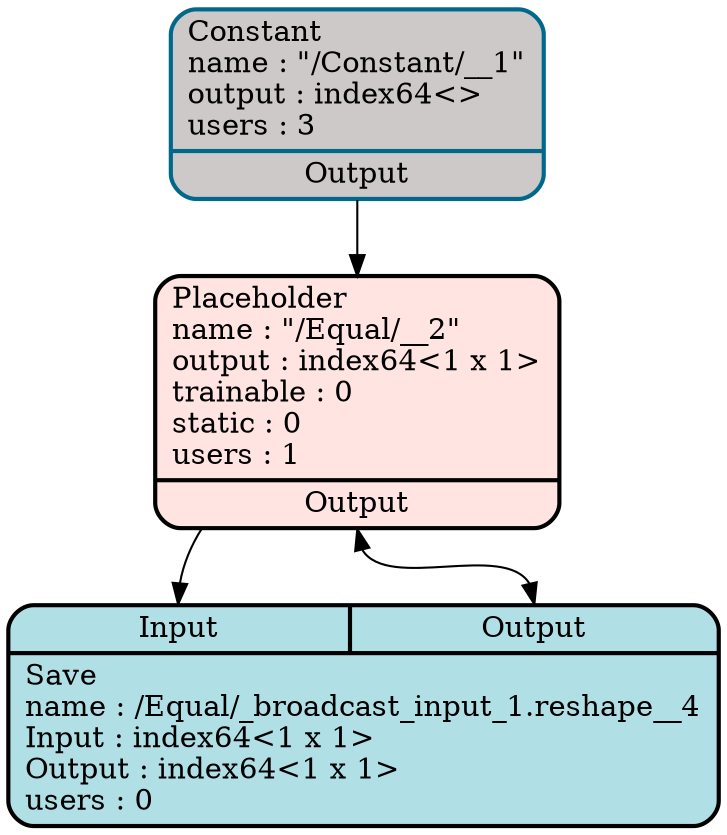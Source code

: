 digraph DAG {
	rankdir=TB;
"/Equal/__4" [
	label = "{{<Input>Input|<Output>Output}|{Save\lname : /Equal/_broadcast_input_1.reshape__4\lInput : index64\<1 x 1\>\lOutput : index64\<1 x 1\>\lusers : 0\l}}"
	shape = "record"
	style="filled,rounded"
	fillcolor=PowderBlue
penwidth = 2];

"/Equal/__2" [
	label = "{{<Input>Input}|{Reshape\lname : /Equal/_broadcast_input_1.reshape__2\lInput : index64\<\>\lDims : [1, 1]\lusers : 1\lResult : index64\<1 x 1\>\l}|{<Result>Result}}"
	shape = "record"
	style="filled,rounded"
	fillcolor=Yellow2
penwidth = 2];

"/Constant/__1" [
	label = "{{Constant\lname : \"/Constant/__1\"\loutput : index64\<\>\lusers : 3\l}|{<Output>Output}}"
	shape = "record"
	style="filled,rounded"
	fillcolor=Snow3 color=DeepSkyBlue4
penwidth = 2];

"/Equal/__2" [
	label = "{{Placeholder\lname : \"/Equal/__2\"\loutput : index64\<1 x 1\>\ltrainable : 0\lstatic : 0\lusers : 1\l}|{<Output>Output}}"
	shape = "record"
	style="filled,rounded"
	fillcolor=MistyRose1
penwidth = 2];

"/Equal/__2" :"Output"  -> "/Equal/__4" :"Output"  [dir="both"];
"/Constant/__1" :"Output"  -> "/Equal/__2" :"Input" ;
"/Equal/__2" :"Result"  -> "/Equal/__4" :"Input" ;
}